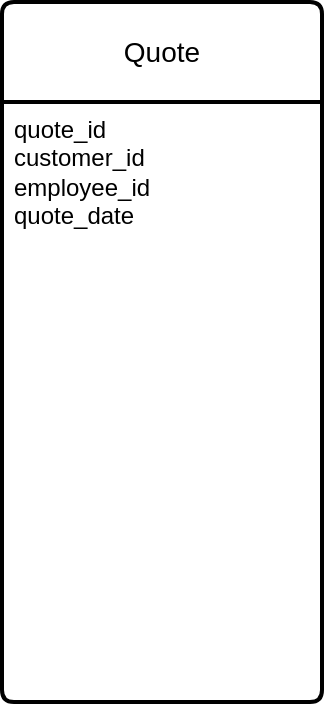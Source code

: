 <mxfile version="22.0.8" type="github">
  <diagram id="R2lEEEUBdFMjLlhIrx00" name="Page-1">
    <mxGraphModel dx="1434" dy="754" grid="1" gridSize="10" guides="1" tooltips="1" connect="1" arrows="1" fold="1" page="1" pageScale="1" pageWidth="850" pageHeight="1100" math="0" shadow="0" extFonts="Permanent Marker^https://fonts.googleapis.com/css?family=Permanent+Marker">
      <root>
        <mxCell id="0" />
        <mxCell id="1" parent="0" />
        <mxCell id="S-5__O05gs6nP9wvUdie-80" value="Quote" style="swimlane;childLayout=stackLayout;horizontal=1;startSize=50;horizontalStack=0;rounded=1;fontSize=14;fontStyle=0;strokeWidth=2;resizeParent=0;resizeLast=1;shadow=0;dashed=0;align=center;arcSize=4;whiteSpace=wrap;html=1;" vertex="1" parent="1">
          <mxGeometry x="270" y="150" width="160" height="350" as="geometry" />
        </mxCell>
        <mxCell id="S-5__O05gs6nP9wvUdie-81" value="&lt;div&gt;quote_id&lt;/div&gt;&lt;div&gt;customer_id&lt;/div&gt;&lt;div&gt;employee_id&lt;br&gt;&lt;/div&gt;&lt;div&gt;quote_date&lt;/div&gt;&lt;div&gt;&lt;br&gt;&lt;/div&gt;&lt;div&gt;&lt;br&gt;&lt;/div&gt;&lt;div&gt;&lt;br&gt;&lt;/div&gt;" style="align=left;strokeColor=none;fillColor=none;spacingLeft=4;fontSize=12;verticalAlign=top;resizable=0;rotatable=0;part=1;html=1;" vertex="1" parent="S-5__O05gs6nP9wvUdie-80">
          <mxGeometry y="50" width="160" height="300" as="geometry" />
        </mxCell>
      </root>
    </mxGraphModel>
  </diagram>
</mxfile>
